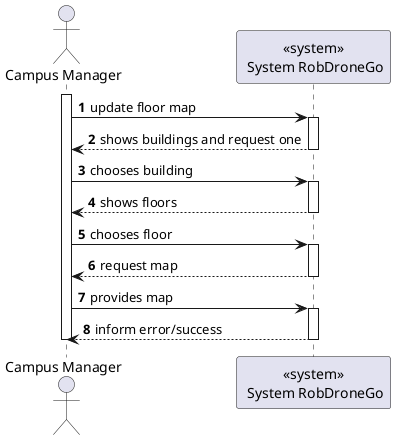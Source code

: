 @startuml
autonumber

actor "Campus Manager" as usr

participant "<<system>>\n System RobDroneGo" as sys

activate usr
    usr -> sys : update floor map
    activate sys
        sys --> usr : shows buildings and request one
    deactivate sys

    usr -> sys : chooses building
    activate sys
        sys --> usr: shows floors
    deactivate sys
        usr -> sys : chooses floor
    activate sys
        sys --> usr : request map
    deactivate sys
        usr -> sys : provides map
    activate sys
        sys --> usr : inform error/success
    deactivate sys
deactivate usr

@enduml
